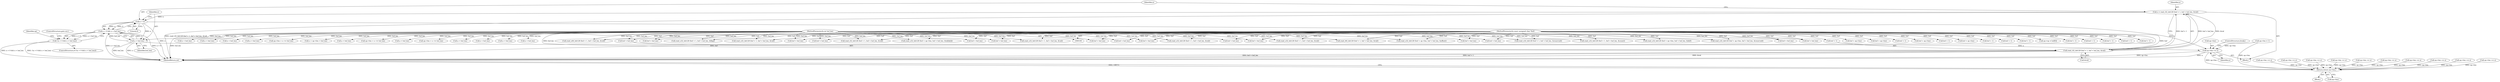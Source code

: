 digraph "0_radare2_52b1526443c1f433087928291d1c3d37a5600515@API" {
"1000910" [label="(Call,n = read_i32_leb128 (buf + 1, buf + buf_len, &val))"];
"1000912" [label="(Call,read_i32_leb128 (buf + 1, buf + buf_len, &val))"];
"1000102" [label="(MethodParameterIn,const unsigned char *buf)"];
"1000103" [label="(MethodParameterIn,int buf_len)"];
"1000924" [label="(Call,n > 0)"];
"1000923" [label="(Call,n > 0 && n < buf_len)"];
"1000922" [label="(Call,!(n > 0 && n < buf_len))"];
"1000927" [label="(Call,n < buf_len)"];
"1000931" [label="(Call,op->len += n)"];
"1001053" [label="(Return,return op->len;)"];
"1000830" [label="(Call,op->len + n <= buf_len)"];
"1000530" [label="(Call,buf + op->len)"];
"1000923" [label="(Call,n > 0 && n < buf_len)"];
"1000904" [label="(Block,)"];
"1000660" [label="(Call,buf + op->len)"];
"1000913" [label="(Call,buf + 1)"];
"1000718" [label="(Call,buf + 1)"];
"1000454" [label="(Call,buf + buf_len)"];
"1000965" [label="(Call,op->len += n)"];
"1000897" [label="(Call,op->len += n)"];
"1001035" [label="(Call,n < buf_len)"];
"1000105" [label="(Call,op->len = 1)"];
"1000402" [label="(Call,buf + buf_len)"];
"1000984" [label="(Call,buf + buf_len)"];
"1000427" [label="(Call,op->len += n)"];
"1000514" [label="(Call,op->len + n <= buf_len)"];
"1000911" [label="(Identifier,n)"];
"1000814" [label="(Call,buf + op->len)"];
"1000916" [label="(Call,buf + buf_len)"];
"1000659" [label="(Call,read_u32_leb128 (buf + op->len, buf + buf_len, &reserved))"];
"1000931" [label="(Call,op->len += n)"];
"1000787" [label="(Call,read_u32_leb128 (buf + 1, buf + buf_len, &flag))"];
"1000936" [label="(ControlStructure,break;)"];
"1001045" [label="(Call,op->len += n)"];
"1000791" [label="(Call,buf + buf_len)"];
"1000912" [label="(Call,read_i32_leb128 (buf + 1, buf + buf_len, &val))"];
"1000732" [label="(Call,n < buf_len)"];
"1000306" [label="(Call,n < buf_len)"];
"1000788" [label="(Call,buf + 1)"];
"1000633" [label="(Call,read_u32_leb128 (buf + 1, buf + buf_len, &val))"];
"1000529" [label="(Call,read_u32_leb128 (buf + op->len, buf + buf_len, &def))"];
"1000500" [label="(Call,buf + op->len)"];
"1000291" [label="(Call,read_i32_leb128 (buf + 1, buf + buf_len, &val))"];
"1000925" [label="(Identifier,n)"];
"1000721" [label="(Call,buf + buf_len)"];
"1000381" [label="(Call,op->len += n)"];
"1000813" [label="(Call,read_u32_leb128 (buf + op->len, buf + buf_len, &offset))"];
"1000554" [label="(Call,op->len += n)"];
"1000451" [label="(Call,buf + 1)"];
"1000981" [label="(Call,buf + 1)"];
"1000398" [label="(Call,read_u32_leb128 (buf + 1, buf + buf_len, &val))"];
"1000928" [label="(Identifier,n)"];
"1000637" [label="(Call,buf + buf_len)"];
"1000947" [label="(Call,buf + 1)"];
"1000450" [label="(Call,read_u32_leb128 (buf + 1, buf + buf_len, &count))"];
"1000110" [label="(Call,op->op = buf[0])"];
"1000499" [label="(Call,read_u32_leb128 (buf + op->len, buf + buf_len, &table[i]))"];
"1000880" [label="(Call,n < buf_len)"];
"1000961" [label="(Call,n < buf_len)"];
"1000995" [label="(Call,n < buf_len)"];
"1000869" [label="(Call,buf + buf_len)"];
"1000717" [label="(Call,read_u32_leb128 (buf + 1, buf + buf_len, &val))"];
"1000465" [label="(Call,n < buf_len)"];
"1000665" [label="(Call,buf + buf_len)"];
"1000865" [label="(Call,read_u32_leb128 (buf + 1, buf + buf_len, &reserved))"];
"1000698" [label="(Call,op->len += n)"];
"1000946" [label="(Call,read_i64_leb128 (buf + 1, buf + buf_len, &val))"];
"1000295" [label="(Call,buf + buf_len)"];
"1000648" [label="(Call,n < buf_len)"];
"1000935" [label="(Identifier,n)"];
"1000292" [label="(Call,buf + 1)"];
"1000802" [label="(Call,n < buf_len)"];
"1000930" [label="(ControlStructure,goto err;)"];
"1001020" [label="(Call,read_u64_leb128 (buf + 1, buf + buf_len, &val))"];
"1000746" [label="(Call,op->len += n)"];
"1000929" [label="(Identifier,buf_len)"];
"1000535" [label="(Call,buf + buf_len)"];
"1001024" [label="(Call,buf + buf_len)"];
"1001021" [label="(Call,buf + 1)"];
"1000505" [label="(Call,buf + buf_len)"];
"1000676" [label="(Call,op->len + n <= buf_len)"];
"1000866" [label="(Call,buf + 1)"];
"1001073" [label="(MethodReturn,int)"];
"1000924" [label="(Call,n > 0)"];
"1000926" [label="(Literal,0)"];
"1000933" [label="(Identifier,op)"];
"1000849" [label="(Call,op->len += n)"];
"1000634" [label="(Call,buf + 1)"];
"1000919" [label="(Call,&val)"];
"1000546" [label="(Call,n + op->len < buf_len)"];
"1000921" [label="(ControlStructure,if (!(n > 0 && n < buf_len)))"];
"1000910" [label="(Call,n = read_i32_leb128 (buf + 1, buf + buf_len, &val))"];
"1001005" [label="(Call,op->len += n)"];
"1000103" [label="(MethodParameterIn,int buf_len)"];
"1000980" [label="(Call,read_u32_leb128 (buf + 1, buf + buf_len, &val))"];
"1000399" [label="(Call,buf + 1)"];
"1000413" [label="(Call,n < buf_len)"];
"1000104" [label="(Block,)"];
"1000102" [label="(MethodParameterIn,const unsigned char *buf)"];
"1000819" [label="(Call,buf + buf_len)"];
"1001053" [label="(Return,return op->len;)"];
"1000922" [label="(Call,!(n > 0 && n < buf_len))"];
"1001054" [label="(Call,op->len)"];
"1000932" [label="(Call,op->len)"];
"1000927" [label="(Call,n < buf_len)"];
"1000950" [label="(Call,buf + buf_len)"];
"1000910" -> "1000904"  [label="AST: "];
"1000910" -> "1000912"  [label="CFG: "];
"1000911" -> "1000910"  [label="AST: "];
"1000912" -> "1000910"  [label="AST: "];
"1000925" -> "1000910"  [label="CFG: "];
"1000910" -> "1001073"  [label="DDG: read_i32_leb128 (buf + 1, buf + buf_len, &val)"];
"1000912" -> "1000910"  [label="DDG: buf + 1"];
"1000912" -> "1000910"  [label="DDG: buf + buf_len"];
"1000912" -> "1000910"  [label="DDG: &val"];
"1000910" -> "1000924"  [label="DDG: n"];
"1000912" -> "1000919"  [label="CFG: "];
"1000913" -> "1000912"  [label="AST: "];
"1000916" -> "1000912"  [label="AST: "];
"1000919" -> "1000912"  [label="AST: "];
"1000912" -> "1001073"  [label="DDG: &val"];
"1000912" -> "1001073"  [label="DDG: buf + buf_len"];
"1000912" -> "1001073"  [label="DDG: buf + 1"];
"1000102" -> "1000912"  [label="DDG: buf"];
"1000103" -> "1000912"  [label="DDG: buf_len"];
"1000102" -> "1000100"  [label="AST: "];
"1000102" -> "1001073"  [label="DDG: buf"];
"1000102" -> "1000110"  [label="DDG: buf"];
"1000102" -> "1000291"  [label="DDG: buf"];
"1000102" -> "1000292"  [label="DDG: buf"];
"1000102" -> "1000295"  [label="DDG: buf"];
"1000102" -> "1000398"  [label="DDG: buf"];
"1000102" -> "1000399"  [label="DDG: buf"];
"1000102" -> "1000402"  [label="DDG: buf"];
"1000102" -> "1000450"  [label="DDG: buf"];
"1000102" -> "1000451"  [label="DDG: buf"];
"1000102" -> "1000454"  [label="DDG: buf"];
"1000102" -> "1000499"  [label="DDG: buf"];
"1000102" -> "1000500"  [label="DDG: buf"];
"1000102" -> "1000505"  [label="DDG: buf"];
"1000102" -> "1000529"  [label="DDG: buf"];
"1000102" -> "1000530"  [label="DDG: buf"];
"1000102" -> "1000535"  [label="DDG: buf"];
"1000102" -> "1000633"  [label="DDG: buf"];
"1000102" -> "1000634"  [label="DDG: buf"];
"1000102" -> "1000637"  [label="DDG: buf"];
"1000102" -> "1000659"  [label="DDG: buf"];
"1000102" -> "1000660"  [label="DDG: buf"];
"1000102" -> "1000665"  [label="DDG: buf"];
"1000102" -> "1000717"  [label="DDG: buf"];
"1000102" -> "1000718"  [label="DDG: buf"];
"1000102" -> "1000721"  [label="DDG: buf"];
"1000102" -> "1000787"  [label="DDG: buf"];
"1000102" -> "1000788"  [label="DDG: buf"];
"1000102" -> "1000791"  [label="DDG: buf"];
"1000102" -> "1000813"  [label="DDG: buf"];
"1000102" -> "1000814"  [label="DDG: buf"];
"1000102" -> "1000819"  [label="DDG: buf"];
"1000102" -> "1000865"  [label="DDG: buf"];
"1000102" -> "1000866"  [label="DDG: buf"];
"1000102" -> "1000869"  [label="DDG: buf"];
"1000102" -> "1000913"  [label="DDG: buf"];
"1000102" -> "1000916"  [label="DDG: buf"];
"1000102" -> "1000946"  [label="DDG: buf"];
"1000102" -> "1000947"  [label="DDG: buf"];
"1000102" -> "1000950"  [label="DDG: buf"];
"1000102" -> "1000980"  [label="DDG: buf"];
"1000102" -> "1000981"  [label="DDG: buf"];
"1000102" -> "1000984"  [label="DDG: buf"];
"1000102" -> "1001020"  [label="DDG: buf"];
"1000102" -> "1001021"  [label="DDG: buf"];
"1000102" -> "1001024"  [label="DDG: buf"];
"1000103" -> "1000100"  [label="AST: "];
"1000103" -> "1001073"  [label="DDG: buf_len"];
"1000103" -> "1000291"  [label="DDG: buf_len"];
"1000103" -> "1000295"  [label="DDG: buf_len"];
"1000103" -> "1000306"  [label="DDG: buf_len"];
"1000103" -> "1000398"  [label="DDG: buf_len"];
"1000103" -> "1000402"  [label="DDG: buf_len"];
"1000103" -> "1000413"  [label="DDG: buf_len"];
"1000103" -> "1000450"  [label="DDG: buf_len"];
"1000103" -> "1000454"  [label="DDG: buf_len"];
"1000103" -> "1000465"  [label="DDG: buf_len"];
"1000103" -> "1000499"  [label="DDG: buf_len"];
"1000103" -> "1000505"  [label="DDG: buf_len"];
"1000103" -> "1000514"  [label="DDG: buf_len"];
"1000103" -> "1000529"  [label="DDG: buf_len"];
"1000103" -> "1000535"  [label="DDG: buf_len"];
"1000103" -> "1000546"  [label="DDG: buf_len"];
"1000103" -> "1000633"  [label="DDG: buf_len"];
"1000103" -> "1000637"  [label="DDG: buf_len"];
"1000103" -> "1000648"  [label="DDG: buf_len"];
"1000103" -> "1000659"  [label="DDG: buf_len"];
"1000103" -> "1000665"  [label="DDG: buf_len"];
"1000103" -> "1000676"  [label="DDG: buf_len"];
"1000103" -> "1000717"  [label="DDG: buf_len"];
"1000103" -> "1000721"  [label="DDG: buf_len"];
"1000103" -> "1000732"  [label="DDG: buf_len"];
"1000103" -> "1000787"  [label="DDG: buf_len"];
"1000103" -> "1000791"  [label="DDG: buf_len"];
"1000103" -> "1000802"  [label="DDG: buf_len"];
"1000103" -> "1000813"  [label="DDG: buf_len"];
"1000103" -> "1000819"  [label="DDG: buf_len"];
"1000103" -> "1000830"  [label="DDG: buf_len"];
"1000103" -> "1000865"  [label="DDG: buf_len"];
"1000103" -> "1000869"  [label="DDG: buf_len"];
"1000103" -> "1000880"  [label="DDG: buf_len"];
"1000103" -> "1000916"  [label="DDG: buf_len"];
"1000103" -> "1000927"  [label="DDG: buf_len"];
"1000103" -> "1000946"  [label="DDG: buf_len"];
"1000103" -> "1000950"  [label="DDG: buf_len"];
"1000103" -> "1000961"  [label="DDG: buf_len"];
"1000103" -> "1000980"  [label="DDG: buf_len"];
"1000103" -> "1000984"  [label="DDG: buf_len"];
"1000103" -> "1000995"  [label="DDG: buf_len"];
"1000103" -> "1001020"  [label="DDG: buf_len"];
"1000103" -> "1001024"  [label="DDG: buf_len"];
"1000103" -> "1001035"  [label="DDG: buf_len"];
"1000924" -> "1000923"  [label="AST: "];
"1000924" -> "1000926"  [label="CFG: "];
"1000925" -> "1000924"  [label="AST: "];
"1000926" -> "1000924"  [label="AST: "];
"1000928" -> "1000924"  [label="CFG: "];
"1000923" -> "1000924"  [label="CFG: "];
"1000924" -> "1001073"  [label="DDG: n"];
"1000924" -> "1000923"  [label="DDG: n"];
"1000924" -> "1000923"  [label="DDG: 0"];
"1000924" -> "1000927"  [label="DDG: n"];
"1000924" -> "1000931"  [label="DDG: n"];
"1000923" -> "1000922"  [label="AST: "];
"1000923" -> "1000927"  [label="CFG: "];
"1000927" -> "1000923"  [label="AST: "];
"1000922" -> "1000923"  [label="CFG: "];
"1000923" -> "1001073"  [label="DDG: n < buf_len"];
"1000923" -> "1001073"  [label="DDG: n > 0"];
"1000923" -> "1000922"  [label="DDG: n > 0"];
"1000923" -> "1000922"  [label="DDG: n < buf_len"];
"1000927" -> "1000923"  [label="DDG: n"];
"1000927" -> "1000923"  [label="DDG: buf_len"];
"1000922" -> "1000921"  [label="AST: "];
"1000930" -> "1000922"  [label="CFG: "];
"1000933" -> "1000922"  [label="CFG: "];
"1000922" -> "1001073"  [label="DDG: n > 0 && n < buf_len"];
"1000922" -> "1001073"  [label="DDG: !(n > 0 && n < buf_len)"];
"1000927" -> "1000929"  [label="CFG: "];
"1000928" -> "1000927"  [label="AST: "];
"1000929" -> "1000927"  [label="AST: "];
"1000927" -> "1001073"  [label="DDG: buf_len"];
"1000927" -> "1001073"  [label="DDG: n"];
"1000927" -> "1000931"  [label="DDG: n"];
"1000931" -> "1000904"  [label="AST: "];
"1000931" -> "1000935"  [label="CFG: "];
"1000932" -> "1000931"  [label="AST: "];
"1000935" -> "1000931"  [label="AST: "];
"1000936" -> "1000931"  [label="CFG: "];
"1000931" -> "1001073"  [label="DDG: n"];
"1000931" -> "1001073"  [label="DDG: op->len"];
"1000105" -> "1000931"  [label="DDG: op->len"];
"1000931" -> "1001053"  [label="DDG: op->len"];
"1001053" -> "1000104"  [label="AST: "];
"1001053" -> "1001054"  [label="CFG: "];
"1001054" -> "1001053"  [label="AST: "];
"1001073" -> "1001053"  [label="CFG: "];
"1001053" -> "1001073"  [label="DDG: <RET>"];
"1000427" -> "1001053"  [label="DDG: op->len"];
"1000849" -> "1001053"  [label="DDG: op->len"];
"1000746" -> "1001053"  [label="DDG: op->len"];
"1000897" -> "1001053"  [label="DDG: op->len"];
"1000965" -> "1001053"  [label="DDG: op->len"];
"1000381" -> "1001053"  [label="DDG: op->len"];
"1001005" -> "1001053"  [label="DDG: op->len"];
"1001045" -> "1001053"  [label="DDG: op->len"];
"1000105" -> "1001053"  [label="DDG: op->len"];
"1000554" -> "1001053"  [label="DDG: op->len"];
"1000698" -> "1001053"  [label="DDG: op->len"];
}
